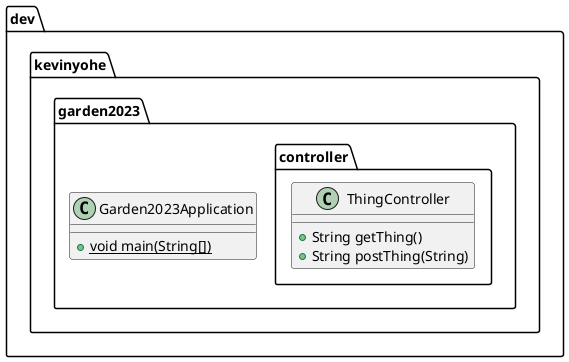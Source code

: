 @startuml
package "dev.kevinyohe.garden2023" {
  class "Garden2023Application" as dev.kevinyohe.garden2023.Garden2023Application {
    + {static}void main(String[])
  }
  package "controller" {
    class "ThingController" as dev.kevinyohe.garden2023.controller.ThingController {
      +String getThing()
      +String postThing(String)
    }
  }
}
@enduml

